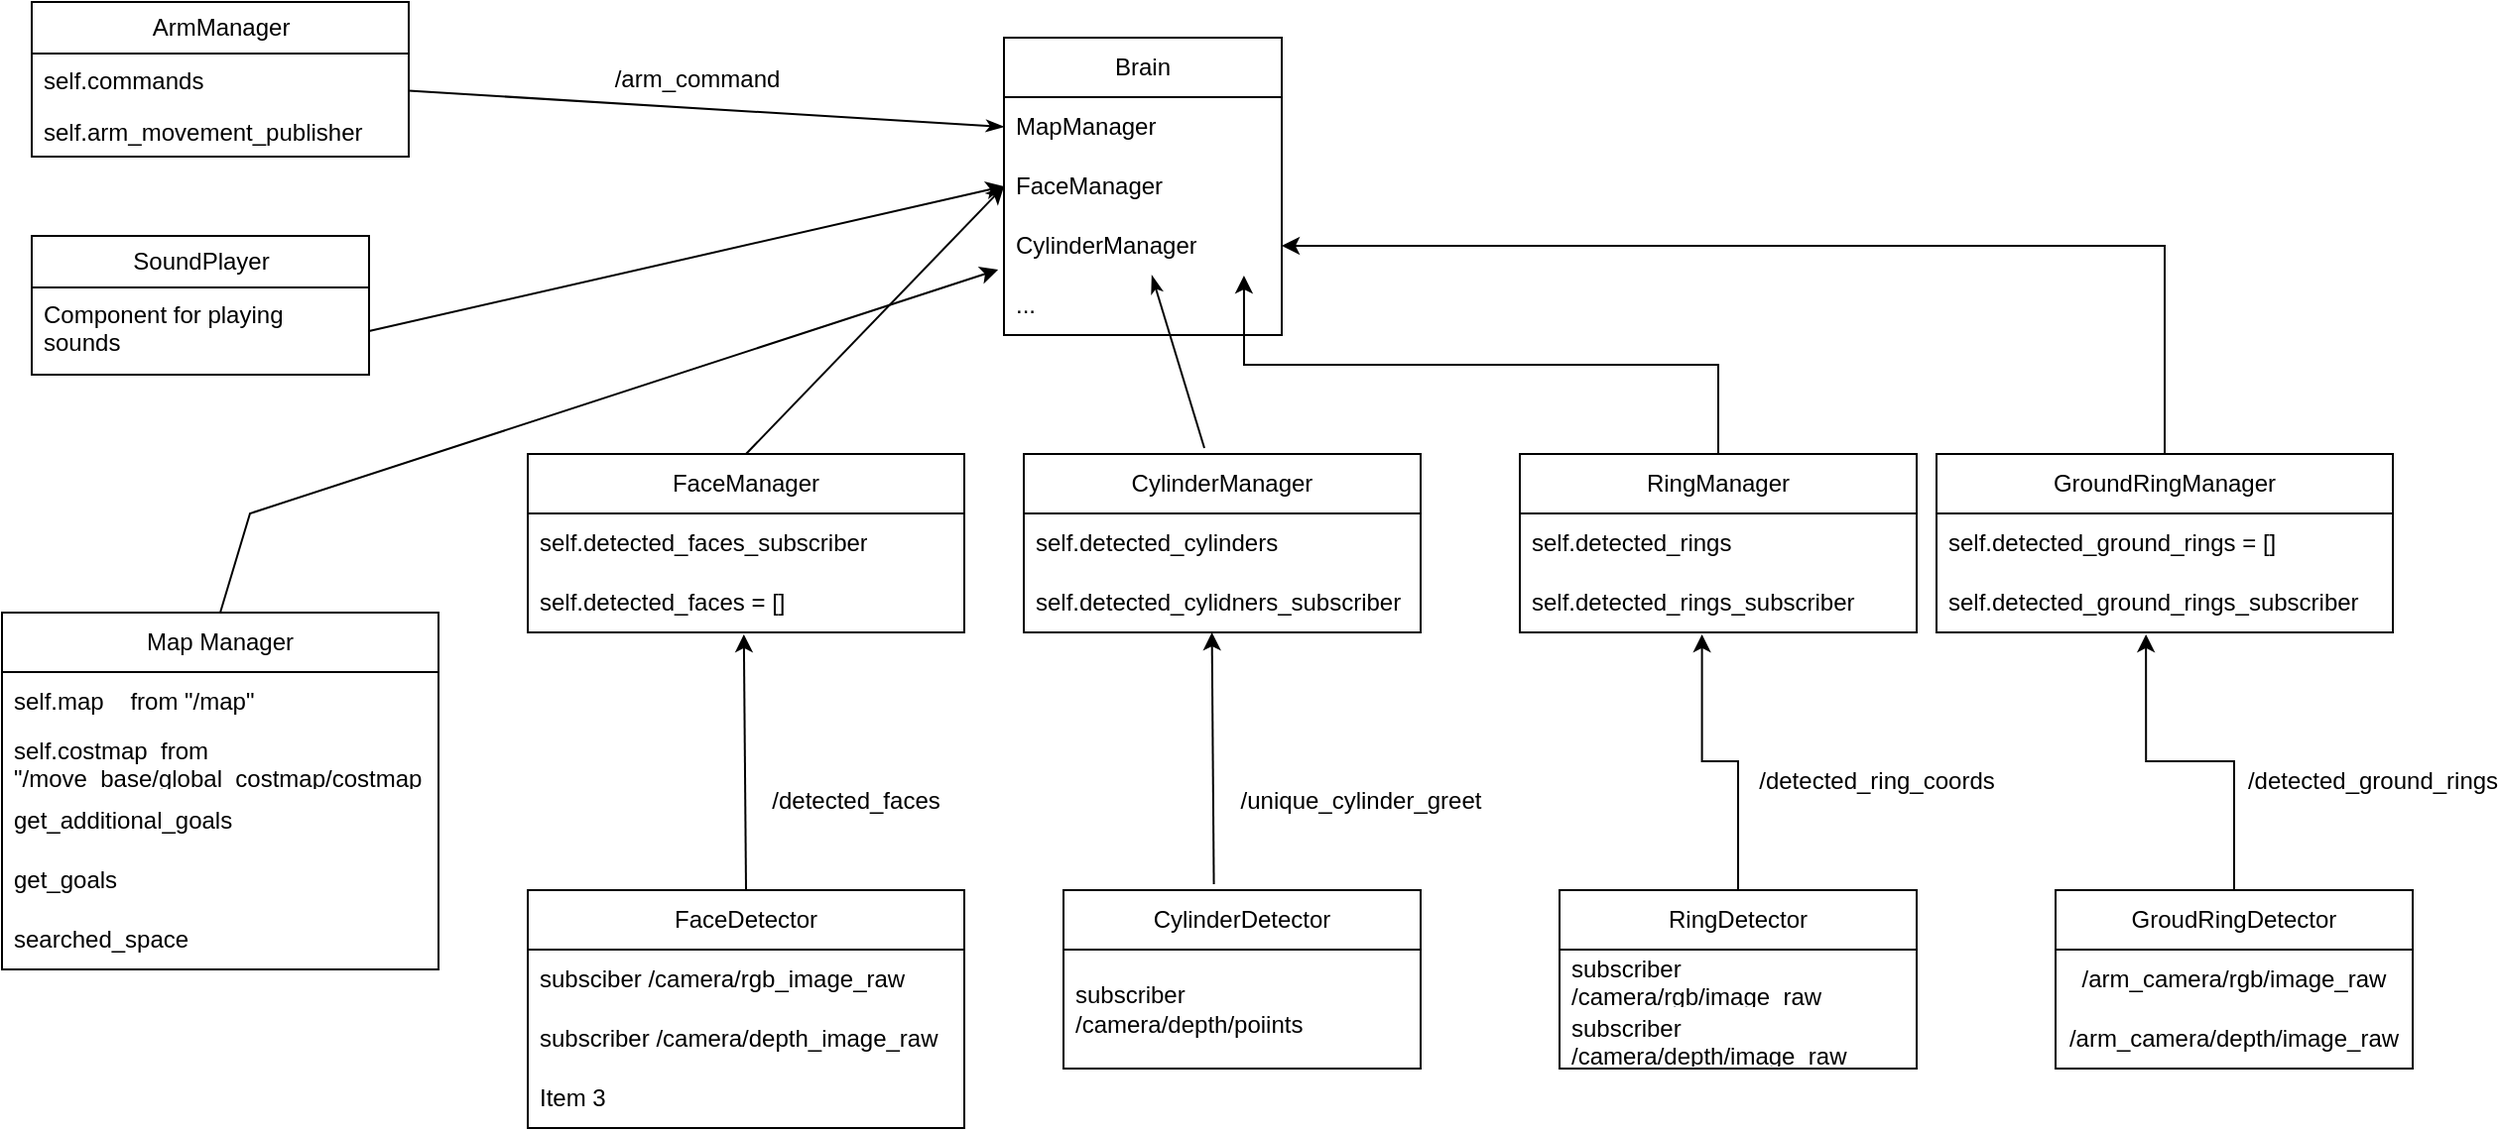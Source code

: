 <mxfile>
    <diagram name="Page-1" id="8Q_exorKsiVHkm2IuwxY">
        <mxGraphModel dx="643" dy="940" grid="1" gridSize="10" guides="1" tooltips="1" connect="1" arrows="1" fold="1" page="1" pageScale="1" pageWidth="1920" pageHeight="1200" math="0" shadow="0">
            <root>
                <mxCell id="0"/>
                <mxCell id="1" parent="0"/>
                <mxCell id="Xl7MVksDzrgOk_wyiOMZ-4" value="Map Manager" style="swimlane;fontStyle=0;childLayout=stackLayout;horizontal=1;startSize=30;horizontalStack=0;resizeParent=1;resizeParentMax=0;resizeLast=0;collapsible=1;marginBottom=0;whiteSpace=wrap;html=1;" parent="1" vertex="1">
                    <mxGeometry x="15" y="330" width="220" height="180" as="geometry"/>
                </mxCell>
                <mxCell id="Xl7MVksDzrgOk_wyiOMZ-5" value="self.map&amp;nbsp; &amp;nbsp; from &quot;/map&quot;" style="text;strokeColor=none;fillColor=none;align=left;verticalAlign=middle;spacingLeft=4;spacingRight=4;overflow=hidden;points=[[0,0.5],[1,0.5]];portConstraint=eastwest;rotatable=0;whiteSpace=wrap;html=1;" parent="Xl7MVksDzrgOk_wyiOMZ-4" vertex="1">
                    <mxGeometry y="30" width="220" height="30" as="geometry"/>
                </mxCell>
                <mxCell id="Xl7MVksDzrgOk_wyiOMZ-6" value="self.costmap&amp;nbsp; from &quot;/move_base/global_costmap/costmap" style="text;strokeColor=none;fillColor=none;align=left;verticalAlign=middle;spacingLeft=4;spacingRight=4;overflow=hidden;points=[[0,0.5],[1,0.5]];portConstraint=eastwest;rotatable=0;whiteSpace=wrap;html=1;" parent="Xl7MVksDzrgOk_wyiOMZ-4" vertex="1">
                    <mxGeometry y="60" width="220" height="30" as="geometry"/>
                </mxCell>
                <mxCell id="Xl7MVksDzrgOk_wyiOMZ-7" value="get_additional_goals" style="text;strokeColor=none;fillColor=none;align=left;verticalAlign=middle;spacingLeft=4;spacingRight=4;overflow=hidden;points=[[0,0.5],[1,0.5]];portConstraint=eastwest;rotatable=0;whiteSpace=wrap;html=1;" parent="Xl7MVksDzrgOk_wyiOMZ-4" vertex="1">
                    <mxGeometry y="90" width="220" height="30" as="geometry"/>
                </mxCell>
                <mxCell id="Xl7MVksDzrgOk_wyiOMZ-13" value="get_goals" style="text;strokeColor=none;fillColor=none;align=left;verticalAlign=middle;spacingLeft=4;spacingRight=4;overflow=hidden;points=[[0,0.5],[1,0.5]];portConstraint=eastwest;rotatable=0;whiteSpace=wrap;html=1;" parent="Xl7MVksDzrgOk_wyiOMZ-4" vertex="1">
                    <mxGeometry y="120" width="220" height="30" as="geometry"/>
                </mxCell>
                <mxCell id="14" value="searched_space" style="text;strokeColor=none;fillColor=none;align=left;verticalAlign=middle;spacingLeft=4;spacingRight=4;overflow=hidden;points=[[0,0.5],[1,0.5]];portConstraint=eastwest;rotatable=0;whiteSpace=wrap;html=1;" parent="Xl7MVksDzrgOk_wyiOMZ-4" vertex="1">
                    <mxGeometry y="150" width="220" height="30" as="geometry"/>
                </mxCell>
                <mxCell id="Xl7MVksDzrgOk_wyiOMZ-8" value="FaceManager" style="swimlane;fontStyle=0;childLayout=stackLayout;horizontal=1;startSize=30;horizontalStack=0;resizeParent=1;resizeParentMax=0;resizeLast=0;collapsible=1;marginBottom=0;whiteSpace=wrap;html=1;" parent="1" vertex="1">
                    <mxGeometry x="280" y="250" width="220" height="90" as="geometry"/>
                </mxCell>
                <mxCell id="Xl7MVksDzrgOk_wyiOMZ-9" value="self.detected_faces_subscriber" style="text;strokeColor=none;fillColor=none;align=left;verticalAlign=middle;spacingLeft=4;spacingRight=4;overflow=hidden;points=[[0,0.5],[1,0.5]];portConstraint=eastwest;rotatable=0;whiteSpace=wrap;html=1;" parent="Xl7MVksDzrgOk_wyiOMZ-8" vertex="1">
                    <mxGeometry y="30" width="220" height="30" as="geometry"/>
                </mxCell>
                <mxCell id="Xl7MVksDzrgOk_wyiOMZ-10" value="self.detected_faces = []" style="text;strokeColor=none;fillColor=none;align=left;verticalAlign=middle;spacingLeft=4;spacingRight=4;overflow=hidden;points=[[0,0.5],[1,0.5]];portConstraint=eastwest;rotatable=0;whiteSpace=wrap;html=1;" parent="Xl7MVksDzrgOk_wyiOMZ-8" vertex="1">
                    <mxGeometry y="60" width="220" height="30" as="geometry"/>
                </mxCell>
                <mxCell id="Xl7MVksDzrgOk_wyiOMZ-14" value="" style="endArrow=classic;html=1;rounded=0;exitX=0.5;exitY=0;exitDx=0;exitDy=0;entryX=-0.021;entryY=0.9;entryDx=0;entryDy=0;endFill=1;startArrow=none;startFill=0;entryPerimeter=0;" parent="1" source="Xl7MVksDzrgOk_wyiOMZ-4" target="Xl7MVksDzrgOk_wyiOMZ-18" edge="1">
                    <mxGeometry width="50" height="50" relative="1" as="geometry">
                        <mxPoint x="610" y="360" as="sourcePoint"/>
                        <mxPoint x="450" y="116" as="targetPoint"/>
                        <Array as="points">
                            <mxPoint x="140" y="280"/>
                        </Array>
                    </mxGeometry>
                </mxCell>
                <mxCell id="Xl7MVksDzrgOk_wyiOMZ-15" value="Brain" style="swimlane;fontStyle=0;childLayout=stackLayout;horizontal=1;startSize=30;horizontalStack=0;resizeParent=1;resizeParentMax=0;resizeLast=0;collapsible=1;marginBottom=0;whiteSpace=wrap;html=1;" parent="1" vertex="1">
                    <mxGeometry x="520" y="40" width="140" height="150" as="geometry"/>
                </mxCell>
                <mxCell id="Xl7MVksDzrgOk_wyiOMZ-16" value="MapManager" style="text;strokeColor=none;fillColor=none;align=left;verticalAlign=middle;spacingLeft=4;spacingRight=4;overflow=hidden;points=[[0,0.5],[1,0.5]];portConstraint=eastwest;rotatable=0;whiteSpace=wrap;html=1;" parent="Xl7MVksDzrgOk_wyiOMZ-15" vertex="1">
                    <mxGeometry y="30" width="140" height="30" as="geometry"/>
                </mxCell>
                <mxCell id="Xl7MVksDzrgOk_wyiOMZ-17" value="FaceManager" style="text;strokeColor=none;fillColor=none;align=left;verticalAlign=middle;spacingLeft=4;spacingRight=4;overflow=hidden;points=[[0,0.5],[1,0.5]];portConstraint=eastwest;rotatable=0;whiteSpace=wrap;html=1;" parent="Xl7MVksDzrgOk_wyiOMZ-15" vertex="1">
                    <mxGeometry y="60" width="140" height="30" as="geometry"/>
                </mxCell>
                <mxCell id="Xl7MVksDzrgOk_wyiOMZ-18" value="CylinderManager" style="text;strokeColor=none;fillColor=none;align=left;verticalAlign=middle;spacingLeft=4;spacingRight=4;overflow=hidden;points=[[0,0.5],[1,0.5]];portConstraint=eastwest;rotatable=0;whiteSpace=wrap;html=1;" parent="Xl7MVksDzrgOk_wyiOMZ-15" vertex="1">
                    <mxGeometry y="90" width="140" height="30" as="geometry"/>
                </mxCell>
                <mxCell id="18" value="..." style="text;strokeColor=none;fillColor=none;align=left;verticalAlign=middle;spacingLeft=4;spacingRight=4;overflow=hidden;points=[[0,0.5],[1,0.5]];portConstraint=eastwest;rotatable=0;whiteSpace=wrap;html=1;" vertex="1" parent="Xl7MVksDzrgOk_wyiOMZ-15">
                    <mxGeometry y="120" width="140" height="30" as="geometry"/>
                </mxCell>
                <mxCell id="Xl7MVksDzrgOk_wyiOMZ-19" value="FaceDetector" style="swimlane;fontStyle=0;childLayout=stackLayout;horizontal=1;startSize=30;horizontalStack=0;resizeParent=1;resizeParentMax=0;resizeLast=0;collapsible=1;marginBottom=0;whiteSpace=wrap;html=1;" parent="1" vertex="1">
                    <mxGeometry x="280" y="470" width="220" height="120" as="geometry"/>
                </mxCell>
                <mxCell id="Xl7MVksDzrgOk_wyiOMZ-20" value="subsciber /camera/rgb_image_raw" style="text;strokeColor=none;fillColor=none;align=left;verticalAlign=middle;spacingLeft=4;spacingRight=4;overflow=hidden;points=[[0,0.5],[1,0.5]];portConstraint=eastwest;rotatable=0;whiteSpace=wrap;html=1;" parent="Xl7MVksDzrgOk_wyiOMZ-19" vertex="1">
                    <mxGeometry y="30" width="220" height="30" as="geometry"/>
                </mxCell>
                <mxCell id="Xl7MVksDzrgOk_wyiOMZ-21" value="subscriber /camera/depth_image_raw" style="text;strokeColor=none;fillColor=none;align=left;verticalAlign=middle;spacingLeft=4;spacingRight=4;overflow=hidden;points=[[0,0.5],[1,0.5]];portConstraint=eastwest;rotatable=0;whiteSpace=wrap;html=1;" parent="Xl7MVksDzrgOk_wyiOMZ-19" vertex="1">
                    <mxGeometry y="60" width="220" height="30" as="geometry"/>
                </mxCell>
                <mxCell id="Xl7MVksDzrgOk_wyiOMZ-22" value="Item 3" style="text;strokeColor=none;fillColor=none;align=left;verticalAlign=middle;spacingLeft=4;spacingRight=4;overflow=hidden;points=[[0,0.5],[1,0.5]];portConstraint=eastwest;rotatable=0;whiteSpace=wrap;html=1;" parent="Xl7MVksDzrgOk_wyiOMZ-19" vertex="1">
                    <mxGeometry y="90" width="220" height="30" as="geometry"/>
                </mxCell>
                <mxCell id="Xl7MVksDzrgOk_wyiOMZ-23" value="" style="endArrow=classic;html=1;rounded=0;exitX=0.5;exitY=0;exitDx=0;exitDy=0;startArrow=none;startFill=0;endFill=1;entryX=0.495;entryY=1.033;entryDx=0;entryDy=0;entryPerimeter=0;" parent="1" source="Xl7MVksDzrgOk_wyiOMZ-19" target="Xl7MVksDzrgOk_wyiOMZ-10" edge="1">
                    <mxGeometry width="50" height="50" relative="1" as="geometry">
                        <mxPoint x="610" y="360" as="sourcePoint"/>
                        <mxPoint x="389" y="380" as="targetPoint"/>
                    </mxGeometry>
                </mxCell>
                <mxCell id="Xl7MVksDzrgOk_wyiOMZ-24" value="/detected_faces" style="text;html=1;align=center;verticalAlign=middle;resizable=0;points=[];autosize=1;strokeColor=none;fillColor=none;" parent="1" vertex="1">
                    <mxGeometry x="390" y="410" width="110" height="30" as="geometry"/>
                </mxCell>
                <mxCell id="Xl7MVksDzrgOk_wyiOMZ-25" value="" style="endArrow=classic;html=1;rounded=0;exitX=0.5;exitY=0;exitDx=0;exitDy=0;entryX=0;entryY=0.5;entryDx=0;entryDy=0;startArrow=none;startFill=0;endFill=1;" parent="1" source="Xl7MVksDzrgOk_wyiOMZ-8" target="Xl7MVksDzrgOk_wyiOMZ-17" edge="1">
                    <mxGeometry width="50" height="50" relative="1" as="geometry">
                        <mxPoint x="610" y="360" as="sourcePoint"/>
                        <mxPoint x="660" y="310" as="targetPoint"/>
                    </mxGeometry>
                </mxCell>
                <mxCell id="Xl7MVksDzrgOk_wyiOMZ-26" value="CylinderManager" style="swimlane;fontStyle=0;childLayout=stackLayout;horizontal=1;startSize=30;horizontalStack=0;resizeParent=1;resizeParentMax=0;resizeLast=0;collapsible=1;marginBottom=0;whiteSpace=wrap;html=1;" parent="1" vertex="1">
                    <mxGeometry x="530" y="250" width="200" height="90" as="geometry"/>
                </mxCell>
                <mxCell id="Xl7MVksDzrgOk_wyiOMZ-27" value="self.detected_cylinders" style="text;strokeColor=none;fillColor=none;align=left;verticalAlign=middle;spacingLeft=4;spacingRight=4;overflow=hidden;points=[[0,0.5],[1,0.5]];portConstraint=eastwest;rotatable=0;whiteSpace=wrap;html=1;" parent="Xl7MVksDzrgOk_wyiOMZ-26" vertex="1">
                    <mxGeometry y="30" width="200" height="30" as="geometry"/>
                </mxCell>
                <mxCell id="Xl7MVksDzrgOk_wyiOMZ-28" value="self.detected_cylidners_subscriber" style="text;strokeColor=none;fillColor=none;align=left;verticalAlign=middle;spacingLeft=4;spacingRight=4;overflow=hidden;points=[[0,0.5],[1,0.5]];portConstraint=eastwest;rotatable=0;whiteSpace=wrap;html=1;" parent="Xl7MVksDzrgOk_wyiOMZ-26" vertex="1">
                    <mxGeometry y="60" width="200" height="30" as="geometry"/>
                </mxCell>
                <mxCell id="Xl7MVksDzrgOk_wyiOMZ-33" value="" style="endArrow=none;startArrow=classicThin;html=1;rounded=0;entryX=0.455;entryY=-0.033;entryDx=0;entryDy=0;entryPerimeter=0;endFill=0;startFill=1;" parent="1" source="Xl7MVksDzrgOk_wyiOMZ-18" target="Xl7MVksDzrgOk_wyiOMZ-26" edge="1">
                    <mxGeometry width="50" height="50" relative="1" as="geometry">
                        <mxPoint x="610" y="360" as="sourcePoint"/>
                        <mxPoint x="660" y="310" as="targetPoint"/>
                    </mxGeometry>
                </mxCell>
                <mxCell id="Xl7MVksDzrgOk_wyiOMZ-34" value="CylinderDetector" style="swimlane;fontStyle=0;childLayout=stackLayout;horizontal=1;startSize=30;horizontalStack=0;resizeParent=1;resizeParentMax=0;resizeLast=0;collapsible=1;marginBottom=0;whiteSpace=wrap;html=1;" parent="1" vertex="1">
                    <mxGeometry x="550" y="470" width="180" height="90" as="geometry"/>
                </mxCell>
                <mxCell id="Xl7MVksDzrgOk_wyiOMZ-35" value="subscriber /camera/depth/poiints" style="text;strokeColor=none;fillColor=none;align=left;verticalAlign=middle;spacingLeft=4;spacingRight=4;overflow=hidden;points=[[0,0.5],[1,0.5]];portConstraint=eastwest;rotatable=0;whiteSpace=wrap;html=1;" parent="Xl7MVksDzrgOk_wyiOMZ-34" vertex="1">
                    <mxGeometry y="30" width="180" height="60" as="geometry"/>
                </mxCell>
                <mxCell id="Xl7MVksDzrgOk_wyiOMZ-39" value="/unique_cylinder_greet" style="text;html=1;strokeColor=none;fillColor=none;align=center;verticalAlign=middle;whiteSpace=wrap;rounded=0;" parent="1" vertex="1">
                    <mxGeometry x="670" y="410" width="60" height="30" as="geometry"/>
                </mxCell>
                <mxCell id="Xl7MVksDzrgOk_wyiOMZ-63" style="edgeStyle=orthogonalEdgeStyle;rounded=0;orthogonalLoop=1;jettySize=auto;html=1;exitX=0.5;exitY=0;exitDx=0;exitDy=0;entryX=0.864;entryY=1;entryDx=0;entryDy=0;entryPerimeter=0;" parent="1" source="Xl7MVksDzrgOk_wyiOMZ-41" target="Xl7MVksDzrgOk_wyiOMZ-18" edge="1">
                    <mxGeometry relative="1" as="geometry"/>
                </mxCell>
                <mxCell id="Xl7MVksDzrgOk_wyiOMZ-41" value="RingManager" style="swimlane;fontStyle=0;childLayout=stackLayout;horizontal=1;startSize=30;horizontalStack=0;resizeParent=1;resizeParentMax=0;resizeLast=0;collapsible=1;marginBottom=0;whiteSpace=wrap;html=1;" parent="1" vertex="1">
                    <mxGeometry x="780" y="250" width="200" height="90" as="geometry"/>
                </mxCell>
                <mxCell id="Xl7MVksDzrgOk_wyiOMZ-42" value="self.detected_rings" style="text;strokeColor=none;fillColor=none;align=left;verticalAlign=middle;spacingLeft=4;spacingRight=4;overflow=hidden;points=[[0,0.5],[1,0.5]];portConstraint=eastwest;rotatable=0;whiteSpace=wrap;html=1;" parent="Xl7MVksDzrgOk_wyiOMZ-41" vertex="1">
                    <mxGeometry y="30" width="200" height="30" as="geometry"/>
                </mxCell>
                <mxCell id="Xl7MVksDzrgOk_wyiOMZ-43" value="self.detected_rings_subscriber" style="text;strokeColor=none;fillColor=none;align=left;verticalAlign=middle;spacingLeft=4;spacingRight=4;overflow=hidden;points=[[0,0.5],[1,0.5]];portConstraint=eastwest;rotatable=0;whiteSpace=wrap;html=1;" parent="Xl7MVksDzrgOk_wyiOMZ-41" vertex="1">
                    <mxGeometry y="60" width="200" height="30" as="geometry"/>
                </mxCell>
                <mxCell id="Xl7MVksDzrgOk_wyiOMZ-52" style="edgeStyle=orthogonalEdgeStyle;rounded=0;orthogonalLoop=1;jettySize=auto;html=1;exitX=0.5;exitY=0;exitDx=0;exitDy=0;entryX=0.459;entryY=1.033;entryDx=0;entryDy=0;entryPerimeter=0;" parent="1" source="Xl7MVksDzrgOk_wyiOMZ-45" target="Xl7MVksDzrgOk_wyiOMZ-43" edge="1">
                    <mxGeometry relative="1" as="geometry"/>
                </mxCell>
                <mxCell id="Xl7MVksDzrgOk_wyiOMZ-45" value="RingDetector" style="swimlane;fontStyle=0;childLayout=stackLayout;horizontal=1;startSize=30;horizontalStack=0;resizeParent=1;resizeParentMax=0;resizeLast=0;collapsible=1;marginBottom=0;whiteSpace=wrap;html=1;" parent="1" vertex="1">
                    <mxGeometry x="800" y="470" width="180" height="90" as="geometry"/>
                </mxCell>
                <mxCell id="Xl7MVksDzrgOk_wyiOMZ-46" value="subscriber /camera/rgb/image_raw" style="text;strokeColor=none;fillColor=none;align=left;verticalAlign=middle;spacingLeft=4;spacingRight=4;overflow=hidden;points=[[0,0.5],[1,0.5]];portConstraint=eastwest;rotatable=0;whiteSpace=wrap;html=1;" parent="Xl7MVksDzrgOk_wyiOMZ-45" vertex="1">
                    <mxGeometry y="30" width="180" height="30" as="geometry"/>
                </mxCell>
                <mxCell id="Xl7MVksDzrgOk_wyiOMZ-47" value="subscriber /camera/depth/image_raw" style="text;strokeColor=none;fillColor=none;align=left;verticalAlign=middle;spacingLeft=4;spacingRight=4;overflow=hidden;points=[[0,0.5],[1,0.5]];portConstraint=eastwest;rotatable=0;whiteSpace=wrap;html=1;" parent="Xl7MVksDzrgOk_wyiOMZ-45" vertex="1">
                    <mxGeometry y="60" width="180" height="30" as="geometry"/>
                </mxCell>
                <mxCell id="Xl7MVksDzrgOk_wyiOMZ-50" value="/detected_ring_coords&lt;br&gt;" style="text;html=1;strokeColor=none;fillColor=none;align=center;verticalAlign=middle;whiteSpace=wrap;rounded=0;" parent="1" vertex="1">
                    <mxGeometry x="930" y="400" width="60" height="30" as="geometry"/>
                </mxCell>
                <mxCell id="Xl7MVksDzrgOk_wyiOMZ-51" value="" style="endArrow=classic;html=1;rounded=0;exitX=0.421;exitY=-0.033;exitDx=0;exitDy=0;exitPerimeter=0;entryX=0.474;entryY=1;entryDx=0;entryDy=0;entryPerimeter=0;" parent="1" source="Xl7MVksDzrgOk_wyiOMZ-34" target="Xl7MVksDzrgOk_wyiOMZ-28" edge="1">
                    <mxGeometry width="50" height="50" relative="1" as="geometry">
                        <mxPoint x="610" y="360" as="sourcePoint"/>
                        <mxPoint x="660" y="310" as="targetPoint"/>
                    </mxGeometry>
                </mxCell>
                <mxCell id="Xl7MVksDzrgOk_wyiOMZ-62" style="edgeStyle=orthogonalEdgeStyle;rounded=0;orthogonalLoop=1;jettySize=auto;html=1;exitX=0.5;exitY=0;exitDx=0;exitDy=0;" parent="1" source="Xl7MVksDzrgOk_wyiOMZ-53" target="Xl7MVksDzrgOk_wyiOMZ-18" edge="1">
                    <mxGeometry relative="1" as="geometry"/>
                </mxCell>
                <mxCell id="Xl7MVksDzrgOk_wyiOMZ-53" value="GroundRingManager" style="swimlane;fontStyle=0;childLayout=stackLayout;horizontal=1;startSize=30;horizontalStack=0;resizeParent=1;resizeParentMax=0;resizeLast=0;collapsible=1;marginBottom=0;whiteSpace=wrap;html=1;" parent="1" vertex="1">
                    <mxGeometry x="990" y="250" width="230" height="90" as="geometry"/>
                </mxCell>
                <mxCell id="Xl7MVksDzrgOk_wyiOMZ-54" value="self.detected_ground_rings = []" style="text;strokeColor=none;fillColor=none;align=left;verticalAlign=middle;spacingLeft=4;spacingRight=4;overflow=hidden;points=[[0,0.5],[1,0.5]];portConstraint=eastwest;rotatable=0;whiteSpace=wrap;html=1;" parent="Xl7MVksDzrgOk_wyiOMZ-53" vertex="1">
                    <mxGeometry y="30" width="230" height="30" as="geometry"/>
                </mxCell>
                <mxCell id="Xl7MVksDzrgOk_wyiOMZ-55" value="self.detected_ground_rings_subscriber" style="text;strokeColor=none;fillColor=none;align=left;verticalAlign=middle;spacingLeft=4;spacingRight=4;overflow=hidden;points=[[0,0.5],[1,0.5]];portConstraint=eastwest;rotatable=0;whiteSpace=wrap;html=1;" parent="Xl7MVksDzrgOk_wyiOMZ-53" vertex="1">
                    <mxGeometry y="60" width="230" height="30" as="geometry"/>
                </mxCell>
                <mxCell id="Xl7MVksDzrgOk_wyiOMZ-56" style="edgeStyle=orthogonalEdgeStyle;rounded=0;orthogonalLoop=1;jettySize=auto;html=1;exitX=0.5;exitY=0;exitDx=0;exitDy=0;entryX=0.459;entryY=1.033;entryDx=0;entryDy=0;entryPerimeter=0;" parent="1" source="Xl7MVksDzrgOk_wyiOMZ-57" target="Xl7MVksDzrgOk_wyiOMZ-55" edge="1">
                    <mxGeometry relative="1" as="geometry"/>
                </mxCell>
                <mxCell id="Xl7MVksDzrgOk_wyiOMZ-57" value="GroudRingDetector" style="swimlane;fontStyle=0;childLayout=stackLayout;horizontal=1;startSize=30;horizontalStack=0;resizeParent=1;resizeParentMax=0;resizeLast=0;collapsible=1;marginBottom=0;whiteSpace=wrap;html=1;" parent="1" vertex="1">
                    <mxGeometry x="1050" y="470" width="180" height="90" as="geometry"/>
                </mxCell>
                <mxCell id="16" value="/arm_camera/rgb/image_raw" style="text;html=1;strokeColor=none;fillColor=none;align=center;verticalAlign=middle;whiteSpace=wrap;rounded=0;" parent="Xl7MVksDzrgOk_wyiOMZ-57" vertex="1">
                    <mxGeometry y="30" width="180" height="30" as="geometry"/>
                </mxCell>
                <mxCell id="17" value="/arm_camera/depth/image_raw" style="text;html=1;strokeColor=none;fillColor=none;align=center;verticalAlign=middle;whiteSpace=wrap;rounded=0;" parent="Xl7MVksDzrgOk_wyiOMZ-57" vertex="1">
                    <mxGeometry y="60" width="180" height="30" as="geometry"/>
                </mxCell>
                <mxCell id="Xl7MVksDzrgOk_wyiOMZ-61" value="/detected_ground_rings" style="text;html=1;strokeColor=none;fillColor=none;align=center;verticalAlign=middle;whiteSpace=wrap;rounded=0;" parent="1" vertex="1">
                    <mxGeometry x="1180" y="400" width="60" height="30" as="geometry"/>
                </mxCell>
                <mxCell id="2" style="edgeStyle=none;html=1;exitX=0;exitY=0.5;exitDx=0;exitDy=0;endArrow=none;endFill=0;startArrow=classicThin;startFill=1;" parent="1" source="Xl7MVksDzrgOk_wyiOMZ-16" target="3" edge="1">
                    <mxGeometry relative="1" as="geometry">
                        <mxPoint x="190" y="85" as="targetPoint"/>
                    </mxGeometry>
                </mxCell>
                <mxCell id="3" value="ArmManager" style="swimlane;fontStyle=0;childLayout=stackLayout;horizontal=1;startSize=26;fillColor=none;horizontalStack=0;resizeParent=1;resizeParentMax=0;resizeLast=0;collapsible=1;marginBottom=0;html=1;" parent="1" vertex="1">
                    <mxGeometry x="30" y="22" width="190" height="78" as="geometry"/>
                </mxCell>
                <mxCell id="4" value="self.commands" style="text;strokeColor=none;fillColor=none;align=left;verticalAlign=top;spacingLeft=4;spacingRight=4;overflow=hidden;rotatable=0;points=[[0,0.5],[1,0.5]];portConstraint=eastwest;whiteSpace=wrap;html=1;" parent="3" vertex="1">
                    <mxGeometry y="26" width="190" height="26" as="geometry"/>
                </mxCell>
                <mxCell id="5" value="self.arm_movement_publisher" style="text;strokeColor=none;fillColor=none;align=left;verticalAlign=top;spacingLeft=4;spacingRight=4;overflow=hidden;rotatable=0;points=[[0,0.5],[1,0.5]];portConstraint=eastwest;whiteSpace=wrap;html=1;" parent="3" vertex="1">
                    <mxGeometry y="52" width="190" height="26" as="geometry"/>
                </mxCell>
                <mxCell id="7" value="/arm_command" style="text;html=1;align=center;verticalAlign=middle;resizable=0;points=[];autosize=1;strokeColor=none;fillColor=none;" parent="1" vertex="1">
                    <mxGeometry x="310" y="46" width="110" height="30" as="geometry"/>
                </mxCell>
                <mxCell id="9" value="SoundPlayer" style="swimlane;fontStyle=0;childLayout=stackLayout;horizontal=1;startSize=26;fillColor=none;horizontalStack=0;resizeParent=1;resizeParentMax=0;resizeLast=0;collapsible=1;marginBottom=0;html=1;" parent="1" vertex="1">
                    <mxGeometry x="30" y="140" width="170" height="70" as="geometry"/>
                </mxCell>
                <mxCell id="10" value="Component for playing sounds" style="text;strokeColor=none;fillColor=none;align=left;verticalAlign=top;spacingLeft=4;spacingRight=4;overflow=hidden;rotatable=0;points=[[0,0.5],[1,0.5]];portConstraint=eastwest;whiteSpace=wrap;html=1;" parent="9" vertex="1">
                    <mxGeometry y="26" width="170" height="44" as="geometry"/>
                </mxCell>
                <mxCell id="13" style="edgeStyle=none;html=1;exitX=1;exitY=0.5;exitDx=0;exitDy=0;entryX=0;entryY=0.5;entryDx=0;entryDy=0;startArrow=none;startFill=0;endArrow=classic;endFill=1;" parent="1" source="10" target="Xl7MVksDzrgOk_wyiOMZ-17" edge="1">
                    <mxGeometry relative="1" as="geometry"/>
                </mxCell>
            </root>
        </mxGraphModel>
    </diagram>
</mxfile>